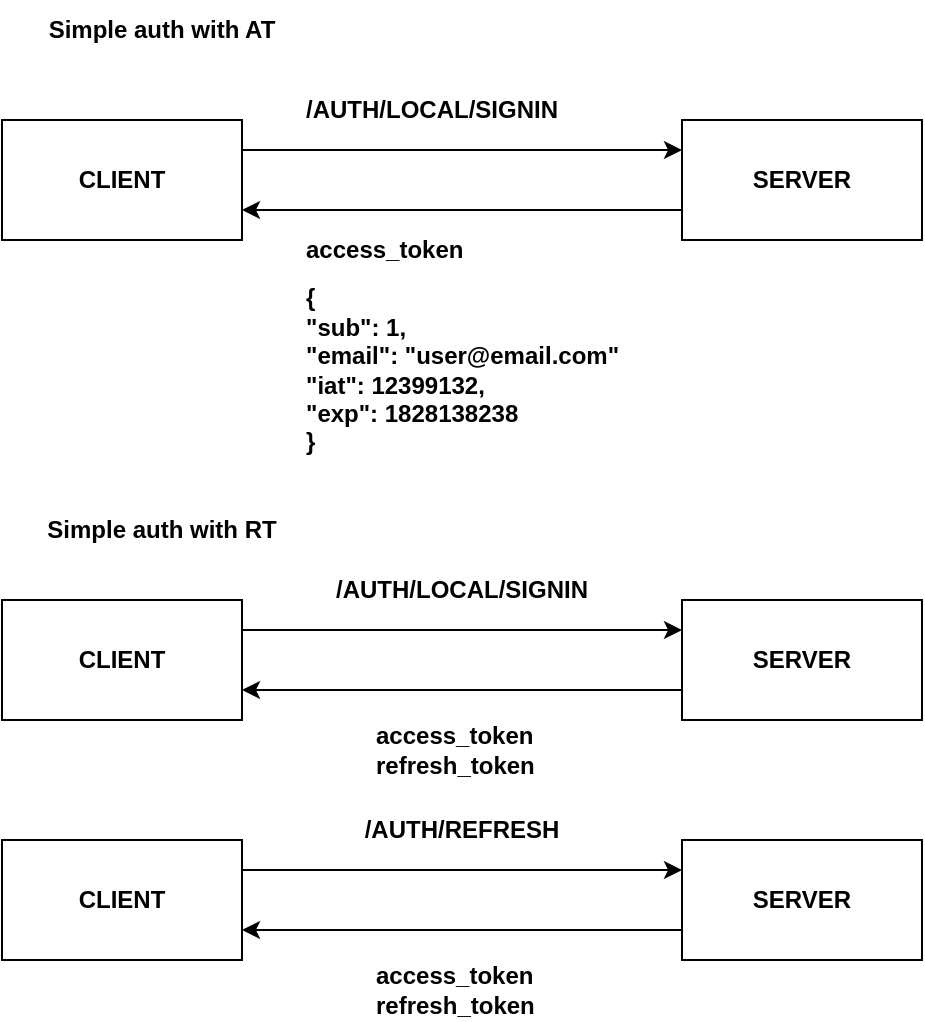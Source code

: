 <mxfile version="19.0.3" type="device"><diagram id="5KtUNeCLnC5JRxYAQWo8" name="Página-1"><mxGraphModel dx="630" dy="586" grid="1" gridSize="10" guides="1" tooltips="1" connect="1" arrows="1" fold="1" page="1" pageScale="1" pageWidth="827" pageHeight="1169" math="0" shadow="0"><root><mxCell id="0"/><mxCell id="1" parent="0"/><mxCell id="aZnwvocpBKgqOsnmvall-2" value="&lt;b&gt;CLIENT&lt;/b&gt;" style="rounded=0;whiteSpace=wrap;html=1;" vertex="1" parent="1"><mxGeometry x="160" y="190" width="120" height="60" as="geometry"/></mxCell><mxCell id="aZnwvocpBKgqOsnmvall-3" value="&lt;b&gt;SERVER&lt;br&gt;&lt;/b&gt;" style="rounded=0;whiteSpace=wrap;html=1;" vertex="1" parent="1"><mxGeometry x="500" y="190" width="120" height="60" as="geometry"/></mxCell><mxCell id="aZnwvocpBKgqOsnmvall-4" value="" style="endArrow=classic;html=1;rounded=0;exitX=1;exitY=0.25;exitDx=0;exitDy=0;entryX=0;entryY=0.25;entryDx=0;entryDy=0;" edge="1" parent="1" source="aZnwvocpBKgqOsnmvall-2" target="aZnwvocpBKgqOsnmvall-3"><mxGeometry width="50" height="50" relative="1" as="geometry"><mxPoint x="350" y="240" as="sourcePoint"/><mxPoint x="400" y="190" as="targetPoint"/></mxGeometry></mxCell><mxCell id="aZnwvocpBKgqOsnmvall-5" value="" style="endArrow=classic;html=1;rounded=0;exitX=0;exitY=0.75;exitDx=0;exitDy=0;entryX=1;entryY=0.75;entryDx=0;entryDy=0;" edge="1" parent="1" source="aZnwvocpBKgqOsnmvall-3" target="aZnwvocpBKgqOsnmvall-2"><mxGeometry width="50" height="50" relative="1" as="geometry"><mxPoint x="290" y="400" as="sourcePoint"/><mxPoint x="510" y="400" as="targetPoint"/></mxGeometry></mxCell><mxCell id="aZnwvocpBKgqOsnmvall-6" value="&lt;b&gt;/AUTH/LOCAL/SIGNIN&lt;/b&gt;" style="text;html=1;strokeColor=none;fillColor=none;align=left;verticalAlign=middle;whiteSpace=wrap;rounded=0;" vertex="1" parent="1"><mxGeometry x="310" y="170" width="160" height="30" as="geometry"/></mxCell><mxCell id="aZnwvocpBKgqOsnmvall-7" value="&lt;b&gt;access_token&lt;/b&gt;" style="text;html=1;strokeColor=none;fillColor=none;align=left;verticalAlign=middle;whiteSpace=wrap;rounded=0;" vertex="1" parent="1"><mxGeometry x="310" y="240" width="160" height="30" as="geometry"/></mxCell><mxCell id="aZnwvocpBKgqOsnmvall-8" value="&lt;b&gt;{&lt;br&gt;&quot;sub&quot;: 1,&lt;br&gt;&quot;email&quot;: &quot;user@email.com&quot;&lt;br&gt;&quot;iat&quot;: 12399132,&lt;br&gt;&quot;exp&quot;: 1828138238&lt;br&gt;}&lt;/b&gt;" style="text;html=1;strokeColor=none;fillColor=none;align=left;verticalAlign=middle;whiteSpace=wrap;rounded=0;" vertex="1" parent="1"><mxGeometry x="310" y="280" width="170" height="70" as="geometry"/></mxCell><mxCell id="aZnwvocpBKgqOsnmvall-9" value="&lt;b&gt;Simple auth with AT&lt;/b&gt;" style="text;html=1;strokeColor=none;fillColor=none;align=center;verticalAlign=middle;whiteSpace=wrap;rounded=0;" vertex="1" parent="1"><mxGeometry x="160" y="130" width="160" height="30" as="geometry"/></mxCell><mxCell id="aZnwvocpBKgqOsnmvall-10" value="&lt;b&gt;Simple auth with RT&lt;/b&gt;" style="text;html=1;strokeColor=none;fillColor=none;align=center;verticalAlign=middle;whiteSpace=wrap;rounded=0;" vertex="1" parent="1"><mxGeometry x="160" y="380" width="160" height="30" as="geometry"/></mxCell><mxCell id="aZnwvocpBKgqOsnmvall-11" value="&lt;b&gt;CLIENT&lt;/b&gt;" style="rounded=0;whiteSpace=wrap;html=1;" vertex="1" parent="1"><mxGeometry x="160" y="430" width="120" height="60" as="geometry"/></mxCell><mxCell id="aZnwvocpBKgqOsnmvall-12" value="&lt;b&gt;SERVER&lt;br&gt;&lt;/b&gt;" style="rounded=0;whiteSpace=wrap;html=1;" vertex="1" parent="1"><mxGeometry x="500" y="430" width="120" height="60" as="geometry"/></mxCell><mxCell id="aZnwvocpBKgqOsnmvall-13" value="" style="endArrow=classic;html=1;rounded=0;exitX=1;exitY=0.25;exitDx=0;exitDy=0;entryX=0;entryY=0.25;entryDx=0;entryDy=0;" edge="1" parent="1" source="aZnwvocpBKgqOsnmvall-11" target="aZnwvocpBKgqOsnmvall-12"><mxGeometry width="50" height="50" relative="1" as="geometry"><mxPoint x="350" y="480" as="sourcePoint"/><mxPoint x="400" y="430" as="targetPoint"/></mxGeometry></mxCell><mxCell id="aZnwvocpBKgqOsnmvall-14" value="" style="endArrow=classic;html=1;rounded=0;exitX=0;exitY=0.75;exitDx=0;exitDy=0;entryX=1;entryY=0.75;entryDx=0;entryDy=0;" edge="1" parent="1" source="aZnwvocpBKgqOsnmvall-12" target="aZnwvocpBKgqOsnmvall-11"><mxGeometry width="50" height="50" relative="1" as="geometry"><mxPoint x="290" y="640" as="sourcePoint"/><mxPoint x="510" y="640" as="targetPoint"/></mxGeometry></mxCell><mxCell id="aZnwvocpBKgqOsnmvall-15" value="&lt;b&gt;/AUTH/LOCAL/SIGNIN&lt;/b&gt;" style="text;html=1;strokeColor=none;fillColor=none;align=center;verticalAlign=middle;whiteSpace=wrap;rounded=0;" vertex="1" parent="1"><mxGeometry x="310" y="410" width="160" height="30" as="geometry"/></mxCell><mxCell id="aZnwvocpBKgqOsnmvall-16" value="&lt;b&gt;access_token&amp;nbsp;&lt;br&gt;&lt;div style=&quot;&quot;&gt;&lt;b style=&quot;background-color: initial;&quot;&gt;refresh_token&lt;/b&gt;&lt;/div&gt;&lt;/b&gt;" style="text;html=1;strokeColor=none;fillColor=none;align=left;verticalAlign=middle;whiteSpace=wrap;rounded=0;" vertex="1" parent="1"><mxGeometry x="345" y="490" width="90" height="30" as="geometry"/></mxCell><mxCell id="aZnwvocpBKgqOsnmvall-19" value="&lt;b&gt;CLIENT&lt;/b&gt;" style="rounded=0;whiteSpace=wrap;html=1;" vertex="1" parent="1"><mxGeometry x="160" y="550" width="120" height="60" as="geometry"/></mxCell><mxCell id="aZnwvocpBKgqOsnmvall-20" value="&lt;b&gt;SERVER&lt;br&gt;&lt;/b&gt;" style="rounded=0;whiteSpace=wrap;html=1;" vertex="1" parent="1"><mxGeometry x="500" y="550" width="120" height="60" as="geometry"/></mxCell><mxCell id="aZnwvocpBKgqOsnmvall-21" value="" style="endArrow=classic;html=1;rounded=0;exitX=1;exitY=0.25;exitDx=0;exitDy=0;entryX=0;entryY=0.25;entryDx=0;entryDy=0;" edge="1" parent="1" source="aZnwvocpBKgqOsnmvall-19" target="aZnwvocpBKgqOsnmvall-20"><mxGeometry width="50" height="50" relative="1" as="geometry"><mxPoint x="350" y="600" as="sourcePoint"/><mxPoint x="400" y="550" as="targetPoint"/></mxGeometry></mxCell><mxCell id="aZnwvocpBKgqOsnmvall-22" value="" style="endArrow=classic;html=1;rounded=0;exitX=0;exitY=0.75;exitDx=0;exitDy=0;entryX=1;entryY=0.75;entryDx=0;entryDy=0;" edge="1" parent="1" source="aZnwvocpBKgqOsnmvall-20" target="aZnwvocpBKgqOsnmvall-19"><mxGeometry width="50" height="50" relative="1" as="geometry"><mxPoint x="290" y="760" as="sourcePoint"/><mxPoint x="510" y="760" as="targetPoint"/></mxGeometry></mxCell><mxCell id="aZnwvocpBKgqOsnmvall-23" value="&lt;b&gt;/AUTH/REFRESH&lt;/b&gt;" style="text;html=1;strokeColor=none;fillColor=none;align=center;verticalAlign=middle;whiteSpace=wrap;rounded=0;" vertex="1" parent="1"><mxGeometry x="310" y="530" width="160" height="30" as="geometry"/></mxCell><mxCell id="aZnwvocpBKgqOsnmvall-24" value="&lt;b&gt;access_token&amp;nbsp;&lt;br&gt;&lt;div style=&quot;&quot;&gt;&lt;b style=&quot;background-color: initial;&quot;&gt;refresh_token&lt;/b&gt;&lt;/div&gt;&lt;/b&gt;" style="text;html=1;strokeColor=none;fillColor=none;align=left;verticalAlign=middle;whiteSpace=wrap;rounded=0;" vertex="1" parent="1"><mxGeometry x="345" y="610" width="90" height="30" as="geometry"/></mxCell></root></mxGraphModel></diagram></mxfile>